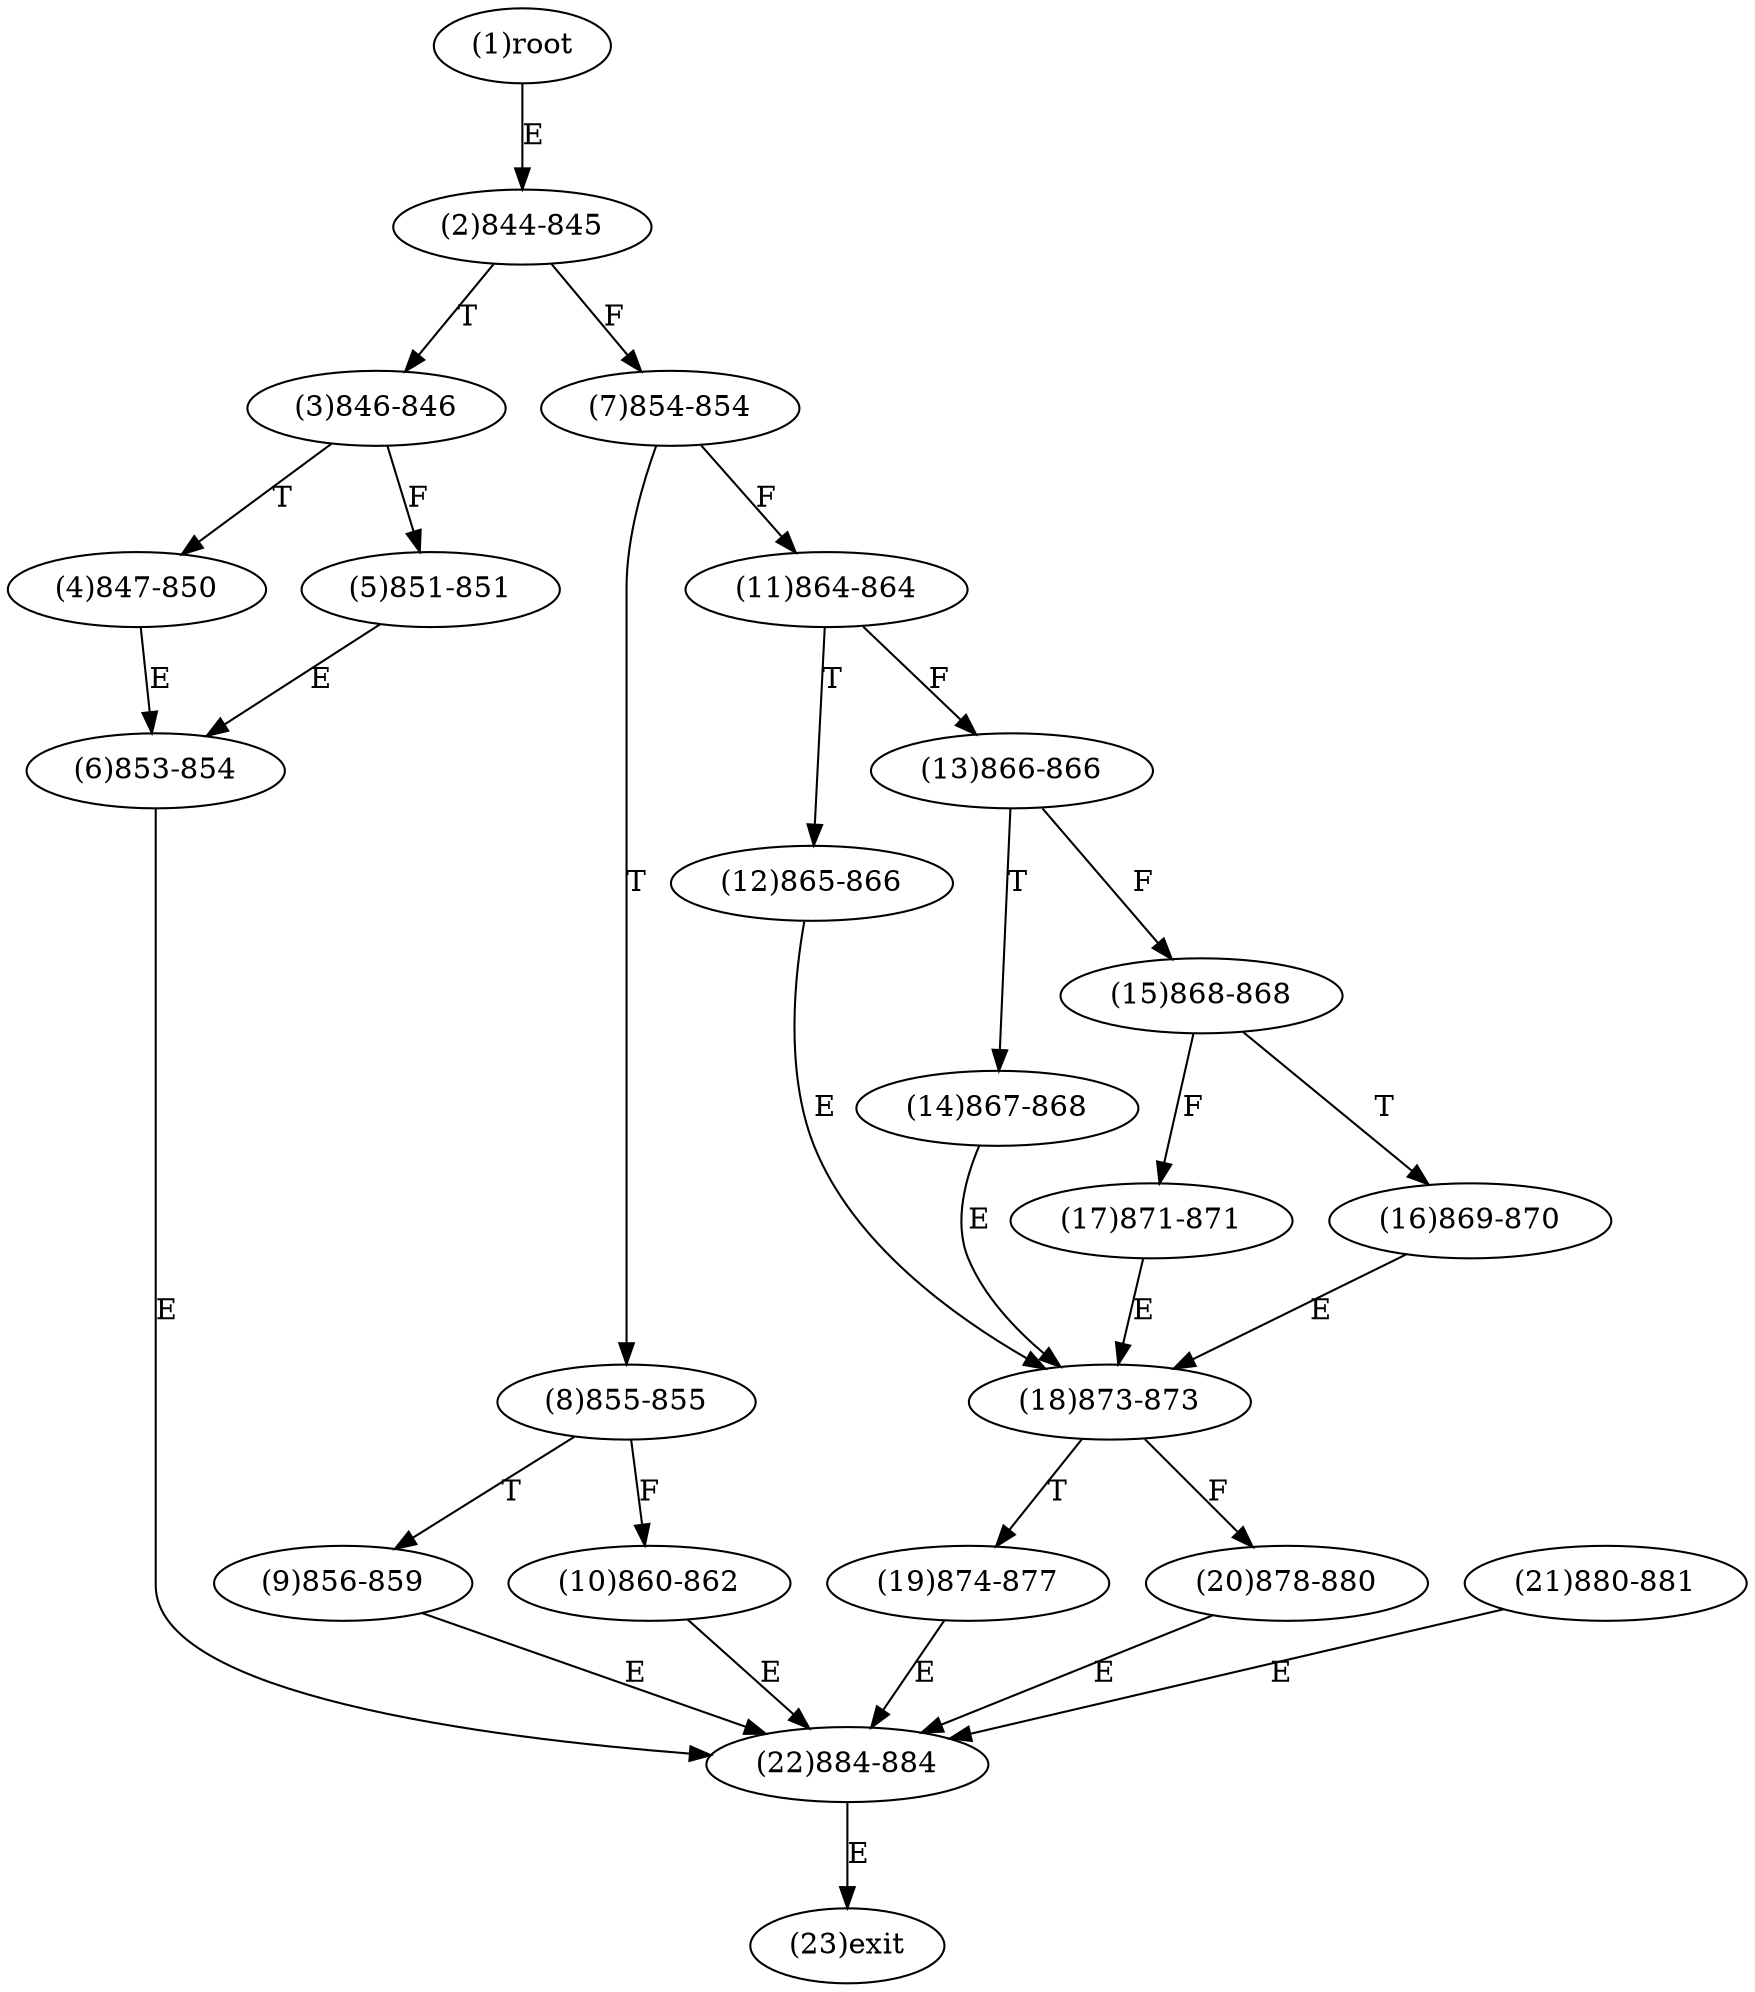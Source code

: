 digraph "" { 
1[ label="(1)root"];
2[ label="(2)844-845"];
3[ label="(3)846-846"];
4[ label="(4)847-850"];
5[ label="(5)851-851"];
6[ label="(6)853-854"];
7[ label="(7)854-854"];
8[ label="(8)855-855"];
9[ label="(9)856-859"];
10[ label="(10)860-862"];
11[ label="(11)864-864"];
12[ label="(12)865-866"];
13[ label="(13)866-866"];
14[ label="(14)867-868"];
15[ label="(15)868-868"];
17[ label="(17)871-871"];
16[ label="(16)869-870"];
19[ label="(19)874-877"];
18[ label="(18)873-873"];
21[ label="(21)880-881"];
20[ label="(20)878-880"];
23[ label="(23)exit"];
22[ label="(22)884-884"];
1->2[ label="E"];
2->7[ label="F"];
2->3[ label="T"];
3->5[ label="F"];
3->4[ label="T"];
4->6[ label="E"];
5->6[ label="E"];
6->22[ label="E"];
7->11[ label="F"];
7->8[ label="T"];
8->10[ label="F"];
8->9[ label="T"];
9->22[ label="E"];
10->22[ label="E"];
11->13[ label="F"];
11->12[ label="T"];
12->18[ label="E"];
13->15[ label="F"];
13->14[ label="T"];
14->18[ label="E"];
15->17[ label="F"];
15->16[ label="T"];
16->18[ label="E"];
17->18[ label="E"];
18->20[ label="F"];
18->19[ label="T"];
19->22[ label="E"];
20->22[ label="E"];
21->22[ label="E"];
22->23[ label="E"];
}
